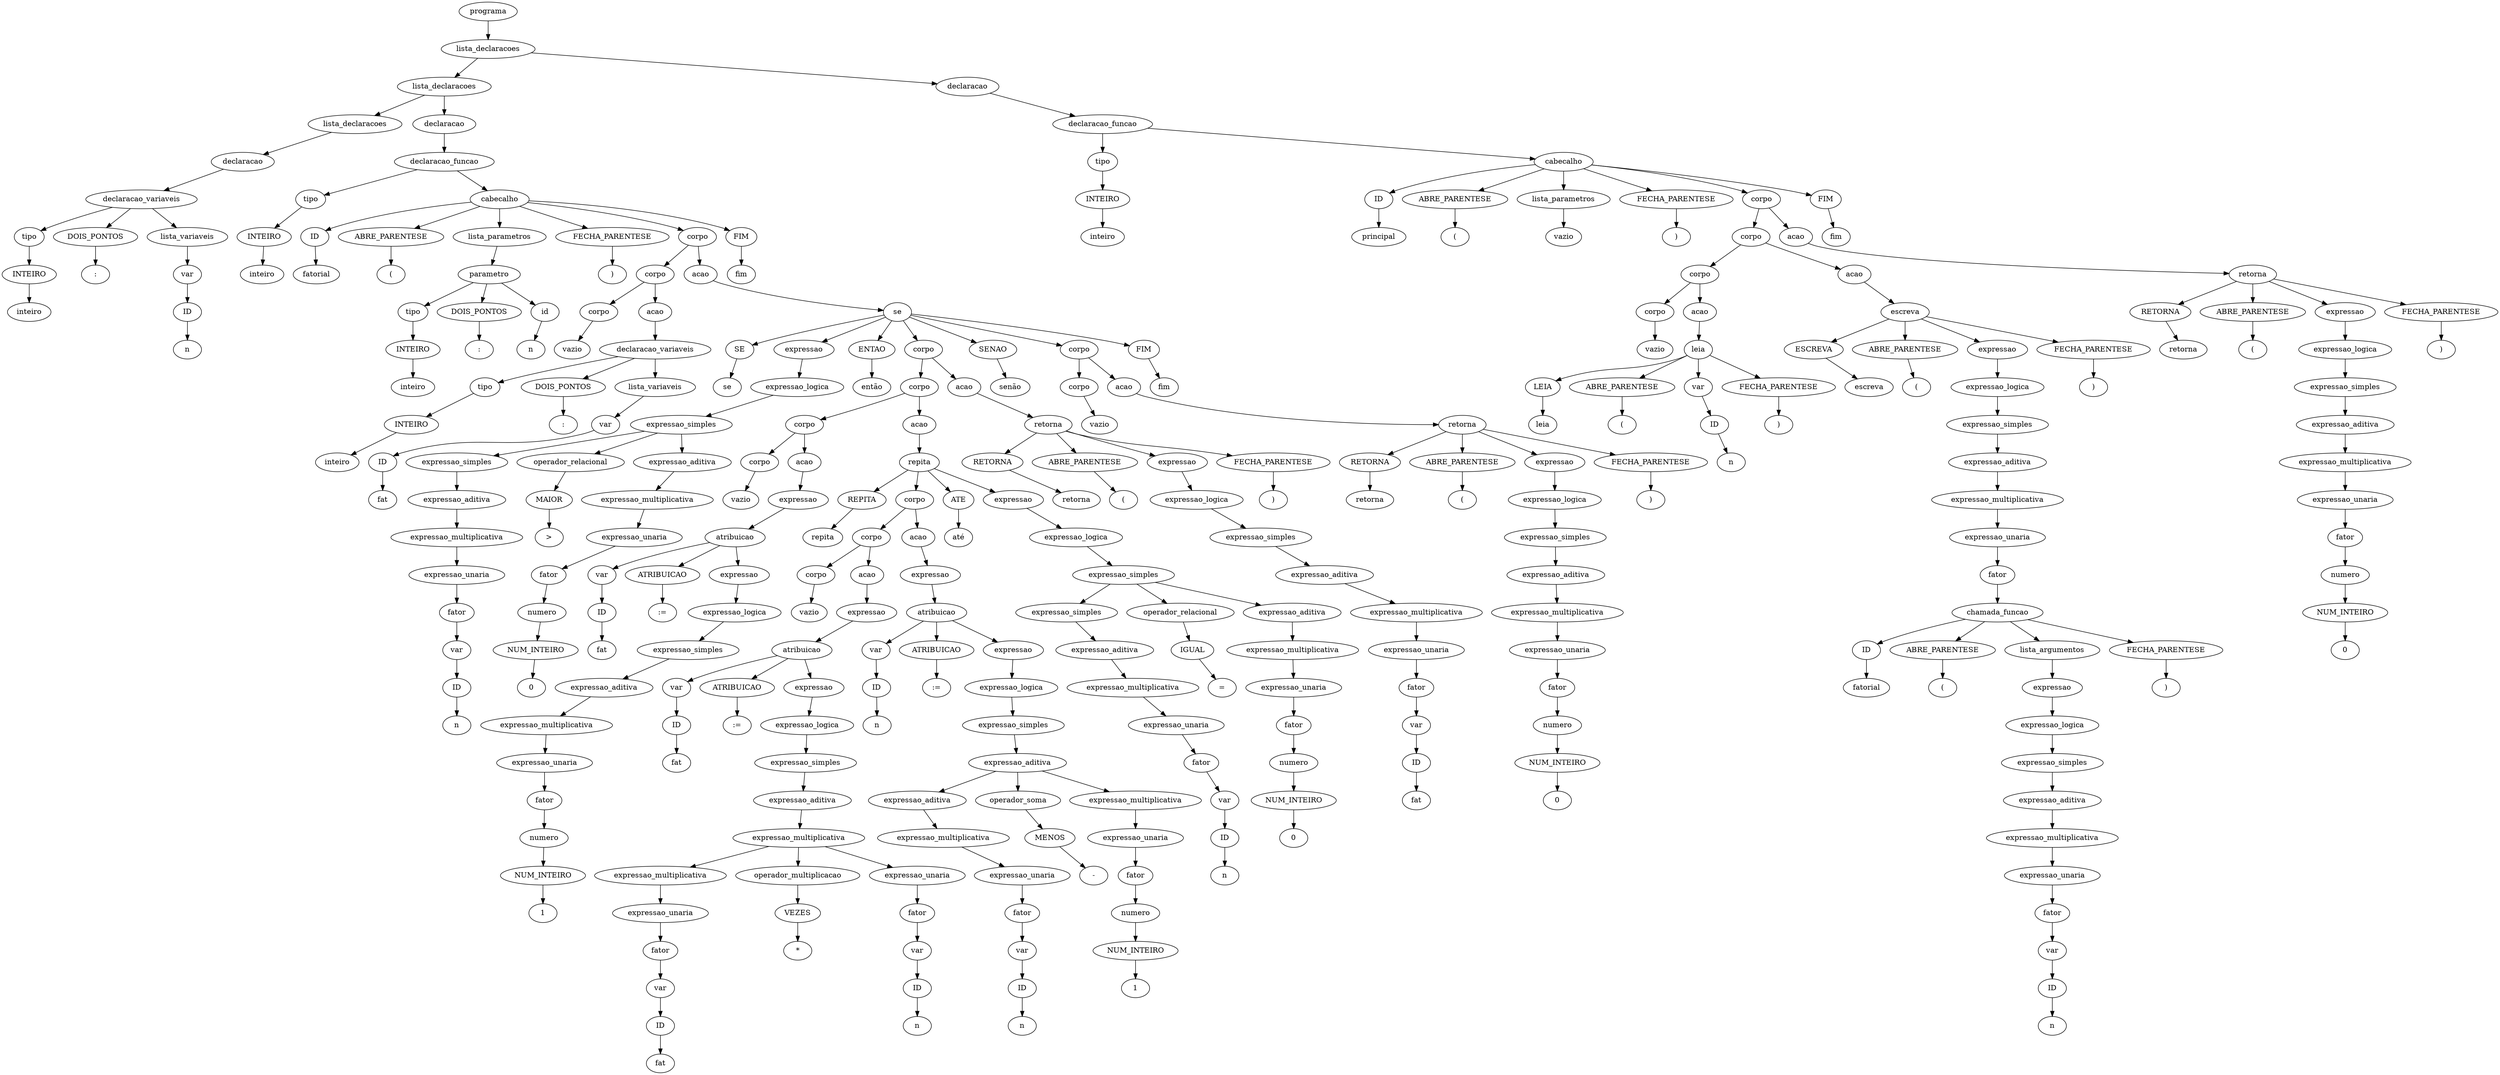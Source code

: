digraph tree {
    "0x0" [label="programa"];
    "0x1" [label="lista_declaracoes"];
    "0x2" [label="lista_declaracoes"];
    "0x3" [label="lista_declaracoes"];
    "0x4" [label="declaracao"];
    "0x5" [label="declaracao_variaveis"];
    "0x6" [label="tipo"];
    "0x7" [label="INTEIRO"];
    "0x8" [label="inteiro"];
    "0x9" [label="DOIS_PONTOS"];
    "0xa" [label=":"];
    "0xb" [label="lista_variaveis"];
    "0xc" [label="var"];
    "0xd" [label="ID"];
    "0xe" [label="n"];
    "0xf" [label="declaracao"];
    "0x10" [label="declaracao_funcao"];
    "0x11" [label="tipo"];
    "0x12" [label="INTEIRO"];
    "0x13" [label="inteiro"];
    "0x14" [label="cabecalho"];
    "0x15" [label="ID"];
    "0x16" [label="fatorial"];
    "0x17" [label="ABRE_PARENTESE"];
    "0x18" [label="("];
    "0x19" [label="lista_parametros"];
    "0x1a" [label="parametro"];
    "0x1b" [label="tipo"];
    "0x1c" [label="INTEIRO"];
    "0x1d" [label="inteiro"];
    "0x1e" [label="DOIS_PONTOS"];
    "0x1f" [label=":"];
    "0x20" [label="id"];
    "0x21" [label="n"];
    "0x22" [label="FECHA_PARENTESE"];
    "0x23" [label=")"];
    "0x24" [label="corpo"];
    "0x25" [label="corpo"];
    "0x26" [label="corpo"];
    "0x27" [label="vazio"];
    "0x28" [label="acao"];
    "0x29" [label="declaracao_variaveis"];
    "0x2a" [label="tipo"];
    "0x2b" [label="INTEIRO"];
    "0x2c" [label="inteiro"];
    "0x2d" [label="DOIS_PONTOS"];
    "0x2e" [label=":"];
    "0x2f" [label="lista_variaveis"];
    "0x30" [label="var"];
    "0x31" [label="ID"];
    "0x32" [label="fat"];
    "0x33" [label="acao"];
    "0x34" [label="se"];
    "0x35" [label="SE"];
    "0x36" [label="se"];
    "0x37" [label="expressao"];
    "0x38" [label="expressao_logica"];
    "0x39" [label="expressao_simples"];
    "0x3a" [label="expressao_simples"];
    "0x3b" [label="expressao_aditiva"];
    "0x3c" [label="expressao_multiplicativa"];
    "0x3d" [label="expressao_unaria"];
    "0x3e" [label="fator"];
    "0x3f" [label="var"];
    "0x40" [label="ID"];
    "0x41" [label="n"];
    "0x42" [label="operador_relacional"];
    "0x43" [label="MAIOR"];
    "0x44" [label=">"];
    "0x45" [label="expressao_aditiva"];
    "0x46" [label="expressao_multiplicativa"];
    "0x47" [label="expressao_unaria"];
    "0x48" [label="fator"];
    "0x49" [label="numero"];
    "0x4a" [label="NUM_INTEIRO"];
    "0x4b" [label="0"];
    "0x4c" [label="ENTAO"];
    "0x4d" [label="então"];
    "0x4e" [label="corpo"];
    "0x4f" [label="corpo"];
    "0x50" [label="corpo"];
    "0x51" [label="corpo"];
    "0x52" [label="vazio"];
    "0x53" [label="acao"];
    "0x54" [label="expressao"];
    "0x55" [label="atribuicao"];
    "0x56" [label="var"];
    "0x57" [label="ID"];
    "0x58" [label="fat"];
    "0x59" [label="ATRIBUICAO"];
    "0x5a" [label=":="];
    "0x5b" [label="expressao"];
    "0x5c" [label="expressao_logica"];
    "0x5d" [label="expressao_simples"];
    "0x5e" [label="expressao_aditiva"];
    "0x5f" [label="expressao_multiplicativa"];
    "0x60" [label="expressao_unaria"];
    "0x61" [label="fator"];
    "0x62" [label="numero"];
    "0x63" [label="NUM_INTEIRO"];
    "0x64" [label="1"];
    "0x65" [label="acao"];
    "0x66" [label="repita"];
    "0x67" [label="REPITA"];
    "0x68" [label="repita"];
    "0x69" [label="corpo"];
    "0x6a" [label="corpo"];
    "0x6b" [label="corpo"];
    "0x6c" [label="vazio"];
    "0x6d" [label="acao"];
    "0x6e" [label="expressao"];
    "0x6f" [label="atribuicao"];
    "0x70" [label="var"];
    "0x71" [label="ID"];
    "0x72" [label="fat"];
    "0x73" [label="ATRIBUICAO"];
    "0x74" [label=":="];
    "0x75" [label="expressao"];
    "0x76" [label="expressao_logica"];
    "0x77" [label="expressao_simples"];
    "0x78" [label="expressao_aditiva"];
    "0x79" [label="expressao_multiplicativa"];
    "0x7a" [label="expressao_multiplicativa"];
    "0x7b" [label="expressao_unaria"];
    "0x7c" [label="fator"];
    "0x7d" [label="var"];
    "0x7e" [label="ID"];
    "0x7f" [label="fat"];
    "0x80" [label="operador_multiplicacao"];
    "0x81" [label="VEZES"];
    "0x82" [label="*"];
    "0x83" [label="expressao_unaria"];
    "0x84" [label="fator"];
    "0x85" [label="var"];
    "0x86" [label="ID"];
    "0x87" [label="n"];
    "0x88" [label="acao"];
    "0x89" [label="expressao"];
    "0x8a" [label="atribuicao"];
    "0x8b" [label="var"];
    "0x8c" [label="ID"];
    "0x8d" [label="n"];
    "0x8e" [label="ATRIBUICAO"];
    "0x8f" [label=":="];
    "0x90" [label="expressao"];
    "0x91" [label="expressao_logica"];
    "0x92" [label="expressao_simples"];
    "0x93" [label="expressao_aditiva"];
    "0x94" [label="expressao_aditiva"];
    "0x95" [label="expressao_multiplicativa"];
    "0x96" [label="expressao_unaria"];
    "0x97" [label="fator"];
    "0x98" [label="var"];
    "0x99" [label="ID"];
    "0x9a" [label="n"];
    "0x9b" [label="operador_soma"];
    "0x9c" [label="MENOS"];
    "0x9d" [label="-"];
    "0x9e" [label="expressao_multiplicativa"];
    "0x9f" [label="expressao_unaria"];
    "0xa0" [label="fator"];
    "0xa1" [label="numero"];
    "0xa2" [label="NUM_INTEIRO"];
    "0xa3" [label="1"];
    "0xa4" [label="ATE"];
    "0xa5" [label="até"];
    "0xa6" [label="expressao"];
    "0xa7" [label="expressao_logica"];
    "0xa8" [label="expressao_simples"];
    "0xa9" [label="expressao_simples"];
    "0xaa" [label="expressao_aditiva"];
    "0xab" [label="expressao_multiplicativa"];
    "0xac" [label="expressao_unaria"];
    "0xad" [label="fator"];
    "0xae" [label="var"];
    "0xaf" [label="ID"];
    "0xb0" [label="n"];
    "0xb1" [label="operador_relacional"];
    "0xb2" [label="IGUAL"];
    "0xb3" [label="="];
    "0xb4" [label="expressao_aditiva"];
    "0xb5" [label="expressao_multiplicativa"];
    "0xb6" [label="expressao_unaria"];
    "0xb7" [label="fator"];
    "0xb8" [label="numero"];
    "0xb9" [label="NUM_INTEIRO"];
    "0xba" [label="0"];
    "0xbb" [label="acao"];
    "0xbc" [label="retorna"];
    "0xbd" [label="RETORNA"];
    "0xbe" [label="retorna"];
    "0xbf" [label="ABRE_PARENTESE"];
    "0xc0" [label="("];
    "0xc1" [label="expressao"];
    "0xc2" [label="expressao_logica"];
    "0xc3" [label="expressao_simples"];
    "0xc4" [label="expressao_aditiva"];
    "0xc5" [label="expressao_multiplicativa"];
    "0xc6" [label="expressao_unaria"];
    "0xc7" [label="fator"];
    "0xc8" [label="var"];
    "0xc9" [label="ID"];
    "0xca" [label="fat"];
    "0xcb" [label="FECHA_PARENTESE"];
    "0xcc" [label=")"];
    "0xcd" [label="SENAO"];
    "0xce" [label="senão"];
    "0xcf" [label="corpo"];
    "0xd0" [label="corpo"];
    "0xd1" [label="vazio"];
    "0xd2" [label="acao"];
    "0xd3" [label="retorna"];
    "0xd4" [label="RETORNA"];
    "0xd5" [label="retorna"];
    "0xd6" [label="ABRE_PARENTESE"];
    "0xd7" [label="("];
    "0xd8" [label="expressao"];
    "0xd9" [label="expressao_logica"];
    "0xda" [label="expressao_simples"];
    "0xdb" [label="expressao_aditiva"];
    "0xdc" [label="expressao_multiplicativa"];
    "0xdd" [label="expressao_unaria"];
    "0xde" [label="fator"];
    "0xdf" [label="numero"];
    "0xe0" [label="NUM_INTEIRO"];
    "0xe1" [label="0"];
    "0xe2" [label="FECHA_PARENTESE"];
    "0xe3" [label=")"];
    "0xe4" [label="FIM"];
    "0xe5" [label="fim"];
    "0xe6" [label="FIM"];
    "0xe7" [label="fim"];
    "0xe8" [label="declaracao"];
    "0xe9" [label="declaracao_funcao"];
    "0xea" [label="tipo"];
    "0xeb" [label="INTEIRO"];
    "0xec" [label="inteiro"];
    "0xed" [label="cabecalho"];
    "0xee" [label="ID"];
    "0xef" [label="principal"];
    "0xf0" [label="ABRE_PARENTESE"];
    "0xf1" [label="("];
    "0xf2" [label="lista_parametros"];
    "0xf3" [label="vazio"];
    "0xf4" [label="FECHA_PARENTESE"];
    "0xf5" [label=")"];
    "0xf6" [label="corpo"];
    "0xf7" [label="corpo"];
    "0xf8" [label="corpo"];
    "0xf9" [label="corpo"];
    "0xfa" [label="vazio"];
    "0xfb" [label="acao"];
    "0xfc" [label="leia"];
    "0xfd" [label="LEIA"];
    "0xfe" [label="leia"];
    "0xff" [label="ABRE_PARENTESE"];
    "0x100" [label="("];
    "0x101" [label="var"];
    "0x102" [label="ID"];
    "0x103" [label="n"];
    "0x104" [label="FECHA_PARENTESE"];
    "0x105" [label=")"];
    "0x106" [label="acao"];
    "0x107" [label="escreva"];
    "0x108" [label="ESCREVA"];
    "0x109" [label="escreva"];
    "0x10a" [label="ABRE_PARENTESE"];
    "0x10b" [label="("];
    "0x10c" [label="expressao"];
    "0x10d" [label="expressao_logica"];
    "0x10e" [label="expressao_simples"];
    "0x10f" [label="expressao_aditiva"];
    "0x110" [label="expressao_multiplicativa"];
    "0x111" [label="expressao_unaria"];
    "0x112" [label="fator"];
    "0x113" [label="chamada_funcao"];
    "0x114" [label="ID"];
    "0x115" [label="fatorial"];
    "0x116" [label="ABRE_PARENTESE"];
    "0x117" [label="("];
    "0x118" [label="lista_argumentos"];
    "0x119" [label="expressao"];
    "0x11a" [label="expressao_logica"];
    "0x11b" [label="expressao_simples"];
    "0x11c" [label="expressao_aditiva"];
    "0x11d" [label="expressao_multiplicativa"];
    "0x11e" [label="expressao_unaria"];
    "0x11f" [label="fator"];
    "0x120" [label="var"];
    "0x121" [label="ID"];
    "0x122" [label="n"];
    "0x123" [label="FECHA_PARENTESE"];
    "0x124" [label=")"];
    "0x125" [label="FECHA_PARENTESE"];
    "0x126" [label=")"];
    "0x127" [label="acao"];
    "0x128" [label="retorna"];
    "0x129" [label="RETORNA"];
    "0x12a" [label="retorna"];
    "0x12b" [label="ABRE_PARENTESE"];
    "0x12c" [label="("];
    "0x12d" [label="expressao"];
    "0x12e" [label="expressao_logica"];
    "0x12f" [label="expressao_simples"];
    "0x130" [label="expressao_aditiva"];
    "0x131" [label="expressao_multiplicativa"];
    "0x132" [label="expressao_unaria"];
    "0x133" [label="fator"];
    "0x134" [label="numero"];
    "0x135" [label="NUM_INTEIRO"];
    "0x136" [label="0"];
    "0x137" [label="FECHA_PARENTESE"];
    "0x138" [label=")"];
    "0x139" [label="FIM"];
    "0x13a" [label="fim"];
    "0x0" -> "0x1";
    "0x1" -> "0x2";
    "0x1" -> "0xe8";
    "0x2" -> "0x3";
    "0x2" -> "0xf";
    "0x3" -> "0x4";
    "0x4" -> "0x5";
    "0x5" -> "0x6";
    "0x5" -> "0x9";
    "0x5" -> "0xb";
    "0x6" -> "0x7";
    "0x7" -> "0x8";
    "0x9" -> "0xa";
    "0xb" -> "0xc";
    "0xc" -> "0xd";
    "0xd" -> "0xe";
    "0xf" -> "0x10";
    "0x10" -> "0x11";
    "0x10" -> "0x14";
    "0x11" -> "0x12";
    "0x12" -> "0x13";
    "0x14" -> "0x15";
    "0x14" -> "0x17";
    "0x14" -> "0x19";
    "0x14" -> "0x22";
    "0x14" -> "0x24";
    "0x14" -> "0xe6";
    "0x15" -> "0x16";
    "0x17" -> "0x18";
    "0x19" -> "0x1a";
    "0x1a" -> "0x1b";
    "0x1a" -> "0x1e";
    "0x1a" -> "0x20";
    "0x1b" -> "0x1c";
    "0x1c" -> "0x1d";
    "0x1e" -> "0x1f";
    "0x20" -> "0x21";
    "0x22" -> "0x23";
    "0x24" -> "0x25";
    "0x24" -> "0x33";
    "0x25" -> "0x26";
    "0x25" -> "0x28";
    "0x26" -> "0x27";
    "0x28" -> "0x29";
    "0x29" -> "0x2a";
    "0x29" -> "0x2d";
    "0x29" -> "0x2f";
    "0x2a" -> "0x2b";
    "0x2b" -> "0x2c";
    "0x2d" -> "0x2e";
    "0x2f" -> "0x30";
    "0x30" -> "0x31";
    "0x31" -> "0x32";
    "0x33" -> "0x34";
    "0x34" -> "0x35";
    "0x34" -> "0x37";
    "0x34" -> "0x4c";
    "0x34" -> "0x4e";
    "0x34" -> "0xcd";
    "0x34" -> "0xcf";
    "0x34" -> "0xe4";
    "0x35" -> "0x36";
    "0x37" -> "0x38";
    "0x38" -> "0x39";
    "0x39" -> "0x3a";
    "0x39" -> "0x42";
    "0x39" -> "0x45";
    "0x3a" -> "0x3b";
    "0x3b" -> "0x3c";
    "0x3c" -> "0x3d";
    "0x3d" -> "0x3e";
    "0x3e" -> "0x3f";
    "0x3f" -> "0x40";
    "0x40" -> "0x41";
    "0x42" -> "0x43";
    "0x43" -> "0x44";
    "0x45" -> "0x46";
    "0x46" -> "0x47";
    "0x47" -> "0x48";
    "0x48" -> "0x49";
    "0x49" -> "0x4a";
    "0x4a" -> "0x4b";
    "0x4c" -> "0x4d";
    "0x4e" -> "0x4f";
    "0x4e" -> "0xbb";
    "0x4f" -> "0x50";
    "0x4f" -> "0x65";
    "0x50" -> "0x51";
    "0x50" -> "0x53";
    "0x51" -> "0x52";
    "0x53" -> "0x54";
    "0x54" -> "0x55";
    "0x55" -> "0x56";
    "0x55" -> "0x59";
    "0x55" -> "0x5b";
    "0x56" -> "0x57";
    "0x57" -> "0x58";
    "0x59" -> "0x5a";
    "0x5b" -> "0x5c";
    "0x5c" -> "0x5d";
    "0x5d" -> "0x5e";
    "0x5e" -> "0x5f";
    "0x5f" -> "0x60";
    "0x60" -> "0x61";
    "0x61" -> "0x62";
    "0x62" -> "0x63";
    "0x63" -> "0x64";
    "0x65" -> "0x66";
    "0x66" -> "0x67";
    "0x66" -> "0x69";
    "0x66" -> "0xa4";
    "0x66" -> "0xa6";
    "0x67" -> "0x68";
    "0x69" -> "0x6a";
    "0x69" -> "0x88";
    "0x6a" -> "0x6b";
    "0x6a" -> "0x6d";
    "0x6b" -> "0x6c";
    "0x6d" -> "0x6e";
    "0x6e" -> "0x6f";
    "0x6f" -> "0x70";
    "0x6f" -> "0x73";
    "0x6f" -> "0x75";
    "0x70" -> "0x71";
    "0x71" -> "0x72";
    "0x73" -> "0x74";
    "0x75" -> "0x76";
    "0x76" -> "0x77";
    "0x77" -> "0x78";
    "0x78" -> "0x79";
    "0x79" -> "0x7a";
    "0x79" -> "0x80";
    "0x79" -> "0x83";
    "0x7a" -> "0x7b";
    "0x7b" -> "0x7c";
    "0x7c" -> "0x7d";
    "0x7d" -> "0x7e";
    "0x7e" -> "0x7f";
    "0x80" -> "0x81";
    "0x81" -> "0x82";
    "0x83" -> "0x84";
    "0x84" -> "0x85";
    "0x85" -> "0x86";
    "0x86" -> "0x87";
    "0x88" -> "0x89";
    "0x89" -> "0x8a";
    "0x8a" -> "0x8b";
    "0x8a" -> "0x8e";
    "0x8a" -> "0x90";
    "0x8b" -> "0x8c";
    "0x8c" -> "0x8d";
    "0x8e" -> "0x8f";
    "0x90" -> "0x91";
    "0x91" -> "0x92";
    "0x92" -> "0x93";
    "0x93" -> "0x94";
    "0x93" -> "0x9b";
    "0x93" -> "0x9e";
    "0x94" -> "0x95";
    "0x95" -> "0x96";
    "0x96" -> "0x97";
    "0x97" -> "0x98";
    "0x98" -> "0x99";
    "0x99" -> "0x9a";
    "0x9b" -> "0x9c";
    "0x9c" -> "0x9d";
    "0x9e" -> "0x9f";
    "0x9f" -> "0xa0";
    "0xa0" -> "0xa1";
    "0xa1" -> "0xa2";
    "0xa2" -> "0xa3";
    "0xa4" -> "0xa5";
    "0xa6" -> "0xa7";
    "0xa7" -> "0xa8";
    "0xa8" -> "0xa9";
    "0xa8" -> "0xb1";
    "0xa8" -> "0xb4";
    "0xa9" -> "0xaa";
    "0xaa" -> "0xab";
    "0xab" -> "0xac";
    "0xac" -> "0xad";
    "0xad" -> "0xae";
    "0xae" -> "0xaf";
    "0xaf" -> "0xb0";
    "0xb1" -> "0xb2";
    "0xb2" -> "0xb3";
    "0xb4" -> "0xb5";
    "0xb5" -> "0xb6";
    "0xb6" -> "0xb7";
    "0xb7" -> "0xb8";
    "0xb8" -> "0xb9";
    "0xb9" -> "0xba";
    "0xbb" -> "0xbc";
    "0xbc" -> "0xbd";
    "0xbc" -> "0xbf";
    "0xbc" -> "0xc1";
    "0xbc" -> "0xcb";
    "0xbd" -> "0xbe";
    "0xbf" -> "0xc0";
    "0xc1" -> "0xc2";
    "0xc2" -> "0xc3";
    "0xc3" -> "0xc4";
    "0xc4" -> "0xc5";
    "0xc5" -> "0xc6";
    "0xc6" -> "0xc7";
    "0xc7" -> "0xc8";
    "0xc8" -> "0xc9";
    "0xc9" -> "0xca";
    "0xcb" -> "0xcc";
    "0xcd" -> "0xce";
    "0xcf" -> "0xd0";
    "0xcf" -> "0xd2";
    "0xd0" -> "0xd1";
    "0xd2" -> "0xd3";
    "0xd3" -> "0xd4";
    "0xd3" -> "0xd6";
    "0xd3" -> "0xd8";
    "0xd3" -> "0xe2";
    "0xd4" -> "0xd5";
    "0xd6" -> "0xd7";
    "0xd8" -> "0xd9";
    "0xd9" -> "0xda";
    "0xda" -> "0xdb";
    "0xdb" -> "0xdc";
    "0xdc" -> "0xdd";
    "0xdd" -> "0xde";
    "0xde" -> "0xdf";
    "0xdf" -> "0xe0";
    "0xe0" -> "0xe1";
    "0xe2" -> "0xe3";
    "0xe4" -> "0xe5";
    "0xe6" -> "0xe7";
    "0xe8" -> "0xe9";
    "0xe9" -> "0xea";
    "0xe9" -> "0xed";
    "0xea" -> "0xeb";
    "0xeb" -> "0xec";
    "0xed" -> "0xee";
    "0xed" -> "0xf0";
    "0xed" -> "0xf2";
    "0xed" -> "0xf4";
    "0xed" -> "0xf6";
    "0xed" -> "0x139";
    "0xee" -> "0xef";
    "0xf0" -> "0xf1";
    "0xf2" -> "0xf3";
    "0xf4" -> "0xf5";
    "0xf6" -> "0xf7";
    "0xf6" -> "0x127";
    "0xf7" -> "0xf8";
    "0xf7" -> "0x106";
    "0xf8" -> "0xf9";
    "0xf8" -> "0xfb";
    "0xf9" -> "0xfa";
    "0xfb" -> "0xfc";
    "0xfc" -> "0xfd";
    "0xfc" -> "0xff";
    "0xfc" -> "0x101";
    "0xfc" -> "0x104";
    "0xfd" -> "0xfe";
    "0xff" -> "0x100";
    "0x101" -> "0x102";
    "0x102" -> "0x103";
    "0x104" -> "0x105";
    "0x106" -> "0x107";
    "0x107" -> "0x108";
    "0x107" -> "0x10a";
    "0x107" -> "0x10c";
    "0x107" -> "0x125";
    "0x108" -> "0x109";
    "0x10a" -> "0x10b";
    "0x10c" -> "0x10d";
    "0x10d" -> "0x10e";
    "0x10e" -> "0x10f";
    "0x10f" -> "0x110";
    "0x110" -> "0x111";
    "0x111" -> "0x112";
    "0x112" -> "0x113";
    "0x113" -> "0x114";
    "0x113" -> "0x116";
    "0x113" -> "0x118";
    "0x113" -> "0x123";
    "0x114" -> "0x115";
    "0x116" -> "0x117";
    "0x118" -> "0x119";
    "0x119" -> "0x11a";
    "0x11a" -> "0x11b";
    "0x11b" -> "0x11c";
    "0x11c" -> "0x11d";
    "0x11d" -> "0x11e";
    "0x11e" -> "0x11f";
    "0x11f" -> "0x120";
    "0x120" -> "0x121";
    "0x121" -> "0x122";
    "0x123" -> "0x124";
    "0x125" -> "0x126";
    "0x127" -> "0x128";
    "0x128" -> "0x129";
    "0x128" -> "0x12b";
    "0x128" -> "0x12d";
    "0x128" -> "0x137";
    "0x129" -> "0x12a";
    "0x12b" -> "0x12c";
    "0x12d" -> "0x12e";
    "0x12e" -> "0x12f";
    "0x12f" -> "0x130";
    "0x130" -> "0x131";
    "0x131" -> "0x132";
    "0x132" -> "0x133";
    "0x133" -> "0x134";
    "0x134" -> "0x135";
    "0x135" -> "0x136";
    "0x137" -> "0x138";
    "0x139" -> "0x13a";
}
